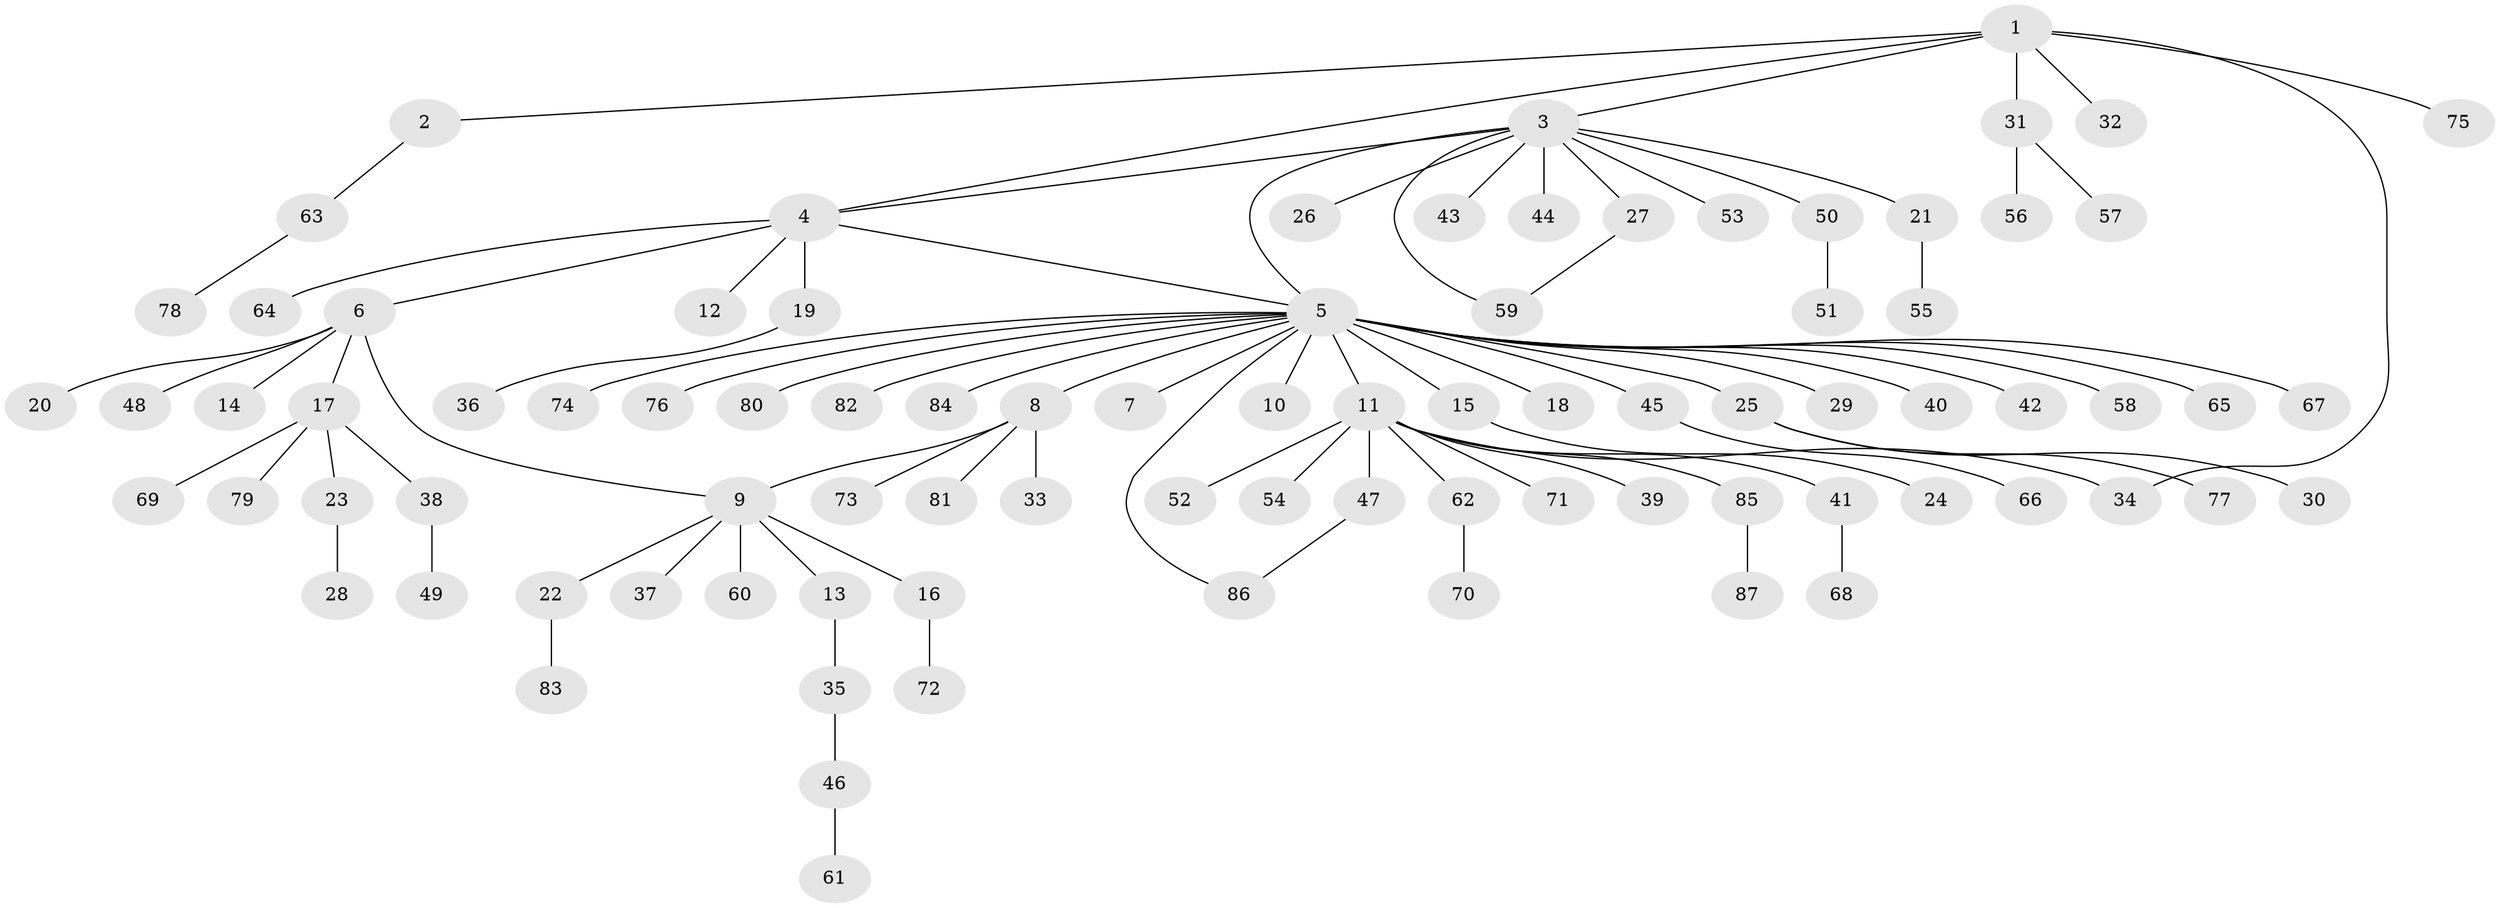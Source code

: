 // Generated by graph-tools (version 1.1) at 2025/49/03/09/25 03:49:57]
// undirected, 87 vertices, 92 edges
graph export_dot {
graph [start="1"]
  node [color=gray90,style=filled];
  1;
  2;
  3;
  4;
  5;
  6;
  7;
  8;
  9;
  10;
  11;
  12;
  13;
  14;
  15;
  16;
  17;
  18;
  19;
  20;
  21;
  22;
  23;
  24;
  25;
  26;
  27;
  28;
  29;
  30;
  31;
  32;
  33;
  34;
  35;
  36;
  37;
  38;
  39;
  40;
  41;
  42;
  43;
  44;
  45;
  46;
  47;
  48;
  49;
  50;
  51;
  52;
  53;
  54;
  55;
  56;
  57;
  58;
  59;
  60;
  61;
  62;
  63;
  64;
  65;
  66;
  67;
  68;
  69;
  70;
  71;
  72;
  73;
  74;
  75;
  76;
  77;
  78;
  79;
  80;
  81;
  82;
  83;
  84;
  85;
  86;
  87;
  1 -- 2;
  1 -- 3;
  1 -- 4;
  1 -- 31;
  1 -- 32;
  1 -- 34;
  1 -- 75;
  2 -- 63;
  3 -- 4;
  3 -- 5;
  3 -- 21;
  3 -- 26;
  3 -- 27;
  3 -- 43;
  3 -- 44;
  3 -- 50;
  3 -- 53;
  3 -- 59;
  4 -- 5;
  4 -- 6;
  4 -- 12;
  4 -- 19;
  4 -- 64;
  5 -- 7;
  5 -- 8;
  5 -- 10;
  5 -- 11;
  5 -- 15;
  5 -- 18;
  5 -- 25;
  5 -- 29;
  5 -- 40;
  5 -- 42;
  5 -- 45;
  5 -- 58;
  5 -- 65;
  5 -- 67;
  5 -- 74;
  5 -- 76;
  5 -- 80;
  5 -- 82;
  5 -- 84;
  5 -- 86;
  6 -- 9;
  6 -- 14;
  6 -- 17;
  6 -- 20;
  6 -- 48;
  8 -- 9;
  8 -- 33;
  8 -- 73;
  8 -- 81;
  9 -- 13;
  9 -- 16;
  9 -- 22;
  9 -- 37;
  9 -- 60;
  11 -- 34;
  11 -- 39;
  11 -- 41;
  11 -- 47;
  11 -- 52;
  11 -- 54;
  11 -- 62;
  11 -- 71;
  11 -- 85;
  13 -- 35;
  15 -- 24;
  16 -- 72;
  17 -- 23;
  17 -- 38;
  17 -- 69;
  17 -- 79;
  19 -- 36;
  21 -- 55;
  22 -- 83;
  23 -- 28;
  25 -- 30;
  25 -- 77;
  27 -- 59;
  31 -- 56;
  31 -- 57;
  35 -- 46;
  38 -- 49;
  41 -- 68;
  45 -- 66;
  46 -- 61;
  47 -- 86;
  50 -- 51;
  62 -- 70;
  63 -- 78;
  85 -- 87;
}

